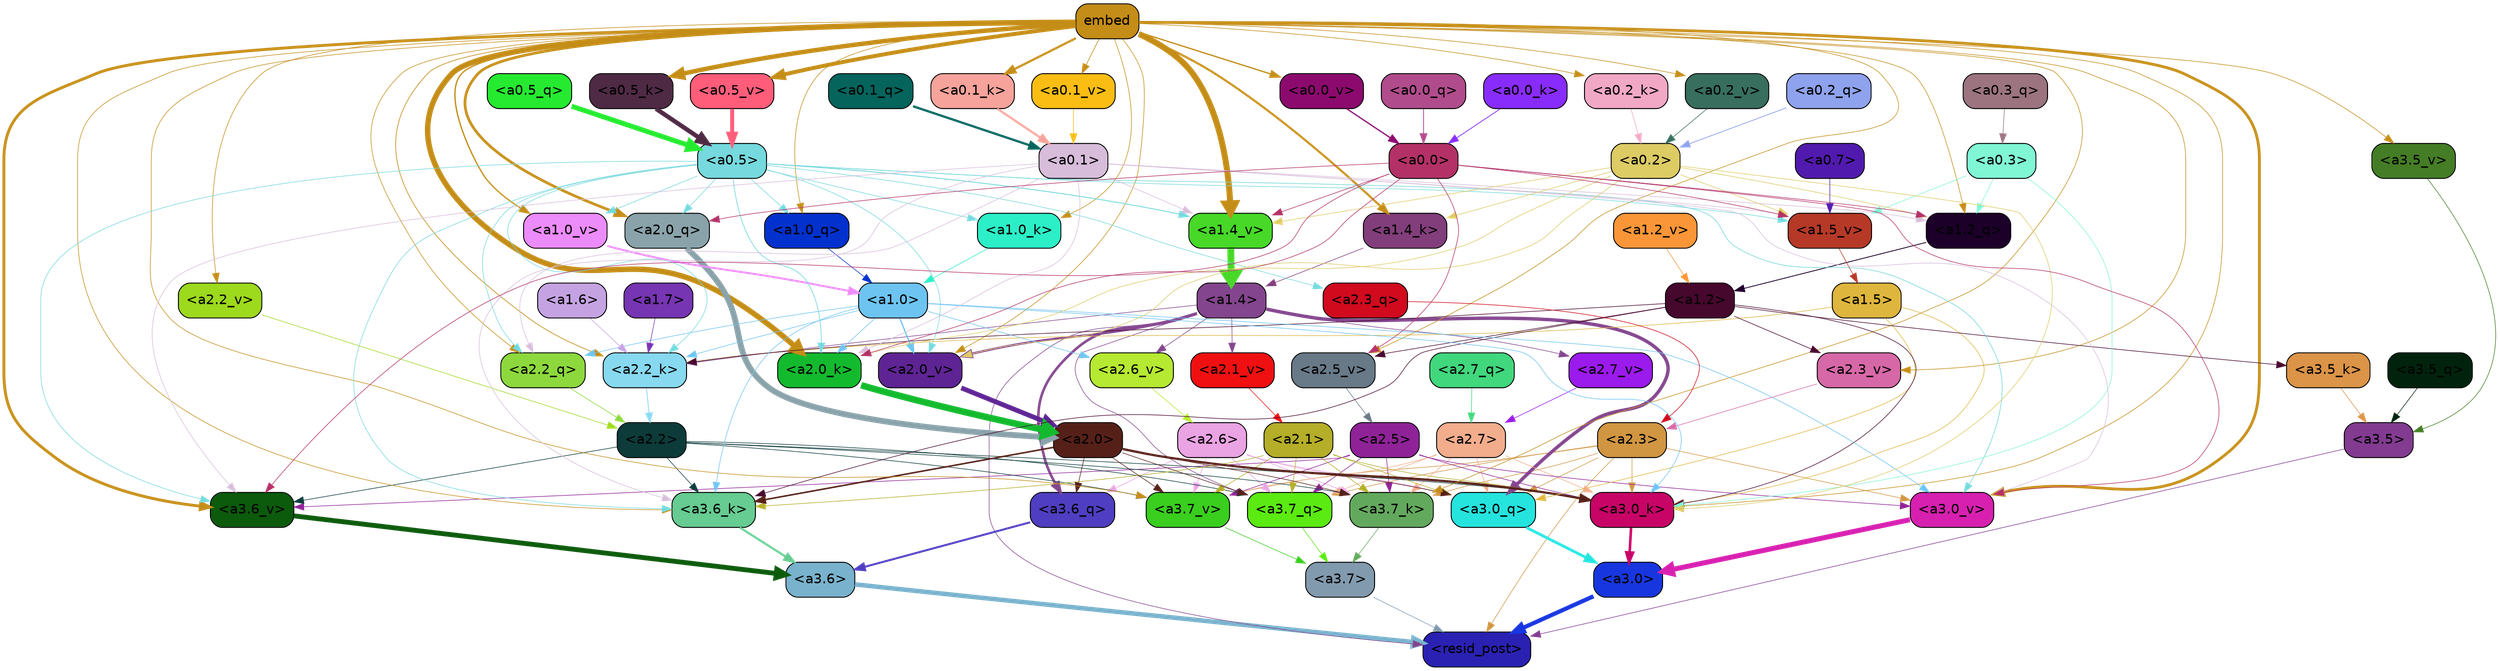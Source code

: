 strict digraph "" {
	graph [bgcolor=transparent,
		layout=dot,
		overlap=false,
		splines=true
	];
	"<a3.7>"	[color=black,
		fillcolor="#829aae",
		fontname=Helvetica,
		shape=box,
		style="filled, rounded"];
	"<resid_post>"	[color=black,
		fillcolor="#2a21b3",
		fontname=Helvetica,
		shape=box,
		style="filled, rounded"];
	"<a3.7>" -> "<resid_post>"	[color="#829aae",
		penwidth=0.6];
	"<a3.6>"	[color=black,
		fillcolor="#79b2cc",
		fontname=Helvetica,
		shape=box,
		style="filled, rounded"];
	"<a3.6>" -> "<resid_post>"	[color="#79b2cc",
		penwidth=4.6696330308914185];
	"<a3.5>"	[color=black,
		fillcolor="#823b91",
		fontname=Helvetica,
		shape=box,
		style="filled, rounded"];
	"<a3.5>" -> "<resid_post>"	[color="#823b91",
		penwidth=0.6];
	"<a3.0>"	[color=black,
		fillcolor="#1836df",
		fontname=Helvetica,
		shape=box,
		style="filled, rounded"];
	"<a3.0>" -> "<resid_post>"	[color="#1836df",
		penwidth=4.282557368278503];
	"<a2.3>"	[color=black,
		fillcolor="#d19642",
		fontname=Helvetica,
		shape=box,
		style="filled, rounded"];
	"<a2.3>" -> "<resid_post>"	[color="#d19642",
		penwidth=0.6];
	"<a3.7_q>"	[color=black,
		fillcolor="#5bea11",
		fontname=Helvetica,
		shape=box,
		style="filled, rounded"];
	"<a2.3>" -> "<a3.7_q>"	[color="#d19642",
		penwidth=0.6];
	"<a3.0_q>"	[color=black,
		fillcolor="#25e4de",
		fontname=Helvetica,
		shape=box,
		style="filled, rounded"];
	"<a2.3>" -> "<a3.0_q>"	[color="#d19642",
		penwidth=0.6];
	"<a3.7_k>"	[color=black,
		fillcolor="#63a95d",
		fontname=Helvetica,
		shape=box,
		style="filled, rounded"];
	"<a2.3>" -> "<a3.7_k>"	[color="#d19642",
		penwidth=0.6];
	"<a3.0_k>"	[color=black,
		fillcolor="#c80467",
		fontname=Helvetica,
		shape=box,
		style="filled, rounded"];
	"<a2.3>" -> "<a3.0_k>"	[color="#d19642",
		penwidth=0.6];
	"<a3.7_v>"	[color=black,
		fillcolor="#3ace1f",
		fontname=Helvetica,
		shape=box,
		style="filled, rounded"];
	"<a2.3>" -> "<a3.7_v>"	[color="#d19642",
		penwidth=0.6];
	"<a3.0_v>"	[color=black,
		fillcolor="#d720b0",
		fontname=Helvetica,
		shape=box,
		style="filled, rounded"];
	"<a2.3>" -> "<a3.0_v>"	[color="#d19642",
		penwidth=0.6];
	"<a1.4>"	[color=black,
		fillcolor="#83458d",
		fontname=Helvetica,
		shape=box,
		style="filled, rounded"];
	"<a1.4>" -> "<resid_post>"	[color="#83458d",
		penwidth=0.6];
	"<a1.4>" -> "<a3.7_q>"	[color="#83458d",
		penwidth=0.6];
	"<a3.6_q>"	[color=black,
		fillcolor="#4f3ec1",
		fontname=Helvetica,
		shape=box,
		style="filled, rounded"];
	"<a1.4>" -> "<a3.6_q>"	[color="#83458d",
		penwidth=2.6073555648326874];
	"<a1.4>" -> "<a3.0_q>"	[color="#83458d",
		penwidth=3.4971605762839317];
	"<a2.2_k>"	[color=black,
		fillcolor="#87d9f0",
		fontname=Helvetica,
		shape=box,
		style="filled, rounded"];
	"<a1.4>" -> "<a2.2_k>"	[color="#83458d",
		penwidth=0.6];
	"<a2.7_v>"	[color=black,
		fillcolor="#9b1aec",
		fontname=Helvetica,
		shape=box,
		style="filled, rounded"];
	"<a1.4>" -> "<a2.7_v>"	[color="#83458d",
		penwidth=0.6];
	"<a2.6_v>"	[color=black,
		fillcolor="#b6e931",
		fontname=Helvetica,
		shape=box,
		style="filled, rounded"];
	"<a1.4>" -> "<a2.6_v>"	[color="#83458d",
		penwidth=0.6];
	"<a2.1_v>"	[color=black,
		fillcolor="#f01011",
		fontname=Helvetica,
		shape=box,
		style="filled, rounded"];
	"<a1.4>" -> "<a2.1_v>"	[color="#83458d",
		penwidth=0.6];
	"<a2.0_v>"	[color=black,
		fillcolor="#5e2494",
		fontname=Helvetica,
		shape=box,
		style="filled, rounded"];
	"<a1.4>" -> "<a2.0_v>"	[color="#83458d",
		penwidth=2.268670678138733];
	"<a3.7_q>" -> "<a3.7>"	[color="#5bea11",
		penwidth=0.6];
	"<a3.6_q>" -> "<a3.6>"	[color="#4f3ec1",
		penwidth=2.03758105635643];
	"<a3.5_q>"	[color=black,
		fillcolor="#01230d",
		fontname=Helvetica,
		shape=box,
		style="filled, rounded"];
	"<a3.5_q>" -> "<a3.5>"	[color="#01230d",
		penwidth=0.6];
	"<a3.0_q>" -> "<a3.0>"	[color="#25e4de",
		penwidth=2.8638100624084473];
	"<a3.7_k>" -> "<a3.7>"	[color="#63a95d",
		penwidth=0.6];
	"<a3.6_k>"	[color=black,
		fillcolor="#66cc91",
		fontname=Helvetica,
		shape=box,
		style="filled, rounded"];
	"<a3.6_k>" -> "<a3.6>"	[color="#66cc91",
		penwidth=2.174198240041733];
	"<a3.5_k>"	[color=black,
		fillcolor="#db9448",
		fontname=Helvetica,
		shape=box,
		style="filled, rounded"];
	"<a3.5_k>" -> "<a3.5>"	[color="#db9448",
		penwidth=0.6];
	"<a3.0_k>" -> "<a3.0>"	[color="#c80467",
		penwidth=2.6274144649505615];
	"<a3.7_v>" -> "<a3.7>"	[color="#3ace1f",
		penwidth=0.6];
	"<a3.6_v>"	[color=black,
		fillcolor="#0c5a0c",
		fontname=Helvetica,
		shape=box,
		style="filled, rounded"];
	"<a3.6_v>" -> "<a3.6>"	[color="#0c5a0c",
		penwidth=5.002329230308533];
	"<a3.5_v>"	[color=black,
		fillcolor="#447d25",
		fontname=Helvetica,
		shape=box,
		style="filled, rounded"];
	"<a3.5_v>" -> "<a3.5>"	[color="#447d25",
		penwidth=0.6];
	"<a3.0_v>" -> "<a3.0>"	[color="#d720b0",
		penwidth=5.188832879066467];
	"<a2.7>"	[color=black,
		fillcolor="#f2ad8c",
		fontname=Helvetica,
		shape=box,
		style="filled, rounded"];
	"<a2.7>" -> "<a3.7_q>"	[color="#f2ad8c",
		penwidth=0.6];
	"<a2.7>" -> "<a3.0_q>"	[color="#f2ad8c",
		penwidth=0.6];
	"<a2.7>" -> "<a3.7_k>"	[color="#f2ad8c",
		penwidth=0.6];
	"<a2.7>" -> "<a3.0_k>"	[color="#f2ad8c",
		penwidth=0.6];
	"<a2.7>" -> "<a3.7_v>"	[color="#f2ad8c",
		penwidth=0.6];
	"<a2.6>"	[color=black,
		fillcolor="#eaa3e3",
		fontname=Helvetica,
		shape=box,
		style="filled, rounded"];
	"<a2.6>" -> "<a3.7_q>"	[color="#eaa3e3",
		penwidth=0.6];
	"<a2.6>" -> "<a3.6_q>"	[color="#eaa3e3",
		penwidth=0.6];
	"<a2.6>" -> "<a3.0_q>"	[color="#eaa3e3",
		penwidth=0.6];
	"<a2.6>" -> "<a3.7_k>"	[color="#eaa3e3",
		penwidth=0.6];
	"<a2.6>" -> "<a3.0_k>"	[color="#eaa3e3",
		penwidth=0.6];
	"<a2.6>" -> "<a3.7_v>"	[color="#eaa3e3",
		penwidth=0.6];
	"<a2.5>"	[color=black,
		fillcolor="#902298",
		fontname=Helvetica,
		shape=box,
		style="filled, rounded"];
	"<a2.5>" -> "<a3.7_q>"	[color="#902298",
		penwidth=0.6];
	"<a2.5>" -> "<a3.7_k>"	[color="#902298",
		penwidth=0.6];
	"<a2.5>" -> "<a3.0_k>"	[color="#902298",
		penwidth=0.6];
	"<a2.5>" -> "<a3.7_v>"	[color="#902298",
		penwidth=0.6];
	"<a2.5>" -> "<a3.6_v>"	[color="#902298",
		penwidth=0.6];
	"<a2.5>" -> "<a3.0_v>"	[color="#902298",
		penwidth=0.6];
	"<a2.2>"	[color=black,
		fillcolor="#0c3b3a",
		fontname=Helvetica,
		shape=box,
		style="filled, rounded"];
	"<a2.2>" -> "<a3.7_q>"	[color="#0c3b3a",
		penwidth=0.6];
	"<a2.2>" -> "<a3.7_k>"	[color="#0c3b3a",
		penwidth=0.6];
	"<a2.2>" -> "<a3.6_k>"	[color="#0c3b3a",
		penwidth=0.6];
	"<a2.2>" -> "<a3.0_k>"	[color="#0c3b3a",
		penwidth=0.6];
	"<a2.2>" -> "<a3.7_v>"	[color="#0c3b3a",
		penwidth=0.6];
	"<a2.2>" -> "<a3.6_v>"	[color="#0c3b3a",
		penwidth=0.6];
	"<a2.1>"	[color=black,
		fillcolor="#b5ae28",
		fontname=Helvetica,
		shape=box,
		style="filled, rounded"];
	"<a2.1>" -> "<a3.7_q>"	[color="#b5ae28",
		penwidth=0.6];
	"<a2.1>" -> "<a3.0_q>"	[color="#b5ae28",
		penwidth=0.6];
	"<a2.1>" -> "<a3.7_k>"	[color="#b5ae28",
		penwidth=0.6];
	"<a2.1>" -> "<a3.6_k>"	[color="#b5ae28",
		penwidth=0.6];
	"<a2.1>" -> "<a3.0_k>"	[color="#b5ae28",
		penwidth=0.6];
	"<a2.1>" -> "<a3.7_v>"	[color="#b5ae28",
		penwidth=0.6];
	"<a2.0>"	[color=black,
		fillcolor="#552018",
		fontname=Helvetica,
		shape=box,
		style="filled, rounded"];
	"<a2.0>" -> "<a3.7_q>"	[color="#552018",
		penwidth=0.6];
	"<a2.0>" -> "<a3.6_q>"	[color="#552018",
		penwidth=0.6];
	"<a2.0>" -> "<a3.0_q>"	[color="#552018",
		penwidth=0.6];
	"<a2.0>" -> "<a3.7_k>"	[color="#552018",
		penwidth=0.6];
	"<a2.0>" -> "<a3.6_k>"	[color="#552018",
		penwidth=1.5568191409111023];
	"<a2.0>" -> "<a3.0_k>"	[color="#552018",
		penwidth=2.270527422428131];
	"<a2.0>" -> "<a3.7_v>"	[color="#552018",
		penwidth=0.6];
	"<a1.5>"	[color=black,
		fillcolor="#dfb63d",
		fontname=Helvetica,
		shape=box,
		style="filled, rounded"];
	"<a1.5>" -> "<a3.0_q>"	[color="#dfb63d",
		penwidth=0.6];
	"<a1.5>" -> "<a3.0_k>"	[color="#dfb63d",
		penwidth=0.6];
	"<a1.5>" -> "<a2.2_k>"	[color="#dfb63d",
		penwidth=0.6];
	embed	[color=black,
		fillcolor="#c48d17",
		fontname=Helvetica,
		shape=box,
		style="filled, rounded"];
	embed -> "<a3.7_k>"	[color="#c48d17",
		penwidth=0.6];
	embed -> "<a3.6_k>"	[color="#c48d17",
		penwidth=0.6];
	embed -> "<a3.0_k>"	[color="#c48d17",
		penwidth=0.6];
	embed -> "<a3.7_v>"	[color="#c48d17",
		penwidth=0.6];
	embed -> "<a3.6_v>"	[color="#c48d17",
		penwidth=2.9588699340820312];
	embed -> "<a3.5_v>"	[color="#c48d17",
		penwidth=0.6];
	embed -> "<a3.0_v>"	[color="#c48d17",
		penwidth=2.8686431646347046];
	"<a2.2_q>"	[color=black,
		fillcolor="#8dd93d",
		fontname=Helvetica,
		shape=box,
		style="filled, rounded"];
	embed -> "<a2.2_q>"	[color="#c48d17",
		penwidth=0.6];
	"<a2.0_q>"	[color=black,
		fillcolor="#8aa3aa",
		fontname=Helvetica,
		shape=box,
		style="filled, rounded"];
	embed -> "<a2.0_q>"	[color="#c48d17",
		penwidth=2.7617180347442627];
	embed -> "<a2.2_k>"	[color="#c48d17",
		penwidth=0.67606520652771];
	"<a2.0_k>"	[color=black,
		fillcolor="#13ba2e",
		fontname=Helvetica,
		shape=box,
		style="filled, rounded"];
	embed -> "<a2.0_k>"	[color="#c48d17",
		penwidth=5.615107178688049];
	"<a2.5_v>"	[color=black,
		fillcolor="#687988",
		fontname=Helvetica,
		shape=box,
		style="filled, rounded"];
	embed -> "<a2.5_v>"	[color="#c48d17",
		penwidth=0.6];
	"<a2.3_v>"	[color=black,
		fillcolor="#d768a7",
		fontname=Helvetica,
		shape=box,
		style="filled, rounded"];
	embed -> "<a2.3_v>"	[color="#c48d17",
		penwidth=0.6];
	"<a2.2_v>"	[color=black,
		fillcolor="#9dd91c",
		fontname=Helvetica,
		shape=box,
		style="filled, rounded"];
	embed -> "<a2.2_v>"	[color="#c48d17",
		penwidth=0.6];
	embed -> "<a2.0_v>"	[color="#c48d17",
		penwidth=0.6];
	"<a1.2_q>"	[color=black,
		fillcolor="#1c002a",
		fontname=Helvetica,
		shape=box,
		style="filled, rounded"];
	embed -> "<a1.2_q>"	[color="#c48d17",
		penwidth=0.6];
	"<a1.0_q>"	[color=black,
		fillcolor="#0331ce",
		fontname=Helvetica,
		shape=box,
		style="filled, rounded"];
	embed -> "<a1.0_q>"	[color="#c48d17",
		penwidth=0.6];
	"<a1.4_k>"	[color=black,
		fillcolor="#823e7b",
		fontname=Helvetica,
		shape=box,
		style="filled, rounded"];
	embed -> "<a1.4_k>"	[color="#c48d17",
		penwidth=2.1468217372894287];
	"<a1.0_k>"	[color=black,
		fillcolor="#2cefc7",
		fontname=Helvetica,
		shape=box,
		style="filled, rounded"];
	embed -> "<a1.0_k>"	[color="#c48d17",
		penwidth=0.6];
	"<a1.4_v>"	[color=black,
		fillcolor="#47d828",
		fontname=Helvetica,
		shape=box,
		style="filled, rounded"];
	embed -> "<a1.4_v>"	[color="#c48d17",
		penwidth=6.189999580383301];
	"<a1.0_v>"	[color=black,
		fillcolor="#ec8bfa",
		fontname=Helvetica,
		shape=box,
		style="filled, rounded"];
	embed -> "<a1.0_v>"	[color="#c48d17",
		penwidth=1.3123979568481445];
	"<a0.5_k>"	[color=black,
		fillcolor="#4f2a44",
		fontname=Helvetica,
		shape=box,
		style="filled, rounded"];
	embed -> "<a0.5_k>"	[color="#c48d17",
		penwidth=4.58268666267395];
	"<a0.2_k>"	[color=black,
		fillcolor="#f1a8c5",
		fontname=Helvetica,
		shape=box,
		style="filled, rounded"];
	embed -> "<a0.2_k>"	[color="#c48d17",
		penwidth=0.6];
	"<a0.1_k>"	[color=black,
		fillcolor="#f5a39b",
		fontname=Helvetica,
		shape=box,
		style="filled, rounded"];
	embed -> "<a0.1_k>"	[color="#c48d17",
		penwidth=2.2296652793884277];
	"<a0.5_v>"	[color=black,
		fillcolor="#ff5d7a",
		fontname=Helvetica,
		shape=box,
		style="filled, rounded"];
	embed -> "<a0.5_v>"	[color="#c48d17",
		penwidth=4.06441330909729];
	"<a0.2_v>"	[color=black,
		fillcolor="#376e5d",
		fontname=Helvetica,
		shape=box,
		style="filled, rounded"];
	embed -> "<a0.2_v>"	[color="#c48d17",
		penwidth=0.6];
	"<a0.1_v>"	[color=black,
		fillcolor="#f9bd14",
		fontname=Helvetica,
		shape=box,
		style="filled, rounded"];
	embed -> "<a0.1_v>"	[color="#c48d17",
		penwidth=0.6574034690856934];
	"<a0.0_v>"	[color=black,
		fillcolor="#8c0a6e",
		fontname=Helvetica,
		shape=box,
		style="filled, rounded"];
	embed -> "<a0.0_v>"	[color="#c48d17",
		penwidth=1.3119869232177734];
	"<a1.2>"	[color=black,
		fillcolor="#47082d",
		fontname=Helvetica,
		shape=box,
		style="filled, rounded"];
	"<a1.2>" -> "<a3.6_k>"	[color="#47082d",
		penwidth=0.6];
	"<a1.2>" -> "<a3.5_k>"	[color="#47082d",
		penwidth=0.6];
	"<a1.2>" -> "<a3.0_k>"	[color="#47082d",
		penwidth=0.6];
	"<a1.2>" -> "<a2.2_k>"	[color="#47082d",
		penwidth=0.6];
	"<a1.2>" -> "<a2.5_v>"	[color="#47082d",
		penwidth=0.6];
	"<a1.2>" -> "<a2.3_v>"	[color="#47082d",
		penwidth=0.6];
	"<a1.0>"	[color=black,
		fillcolor="#6dc4f1",
		fontname=Helvetica,
		shape=box,
		style="filled, rounded"];
	"<a1.0>" -> "<a3.6_k>"	[color="#6dc4f1",
		penwidth=0.6];
	"<a1.0>" -> "<a3.0_k>"	[color="#6dc4f1",
		penwidth=0.6];
	"<a1.0>" -> "<a3.0_v>"	[color="#6dc4f1",
		penwidth=0.6];
	"<a1.0>" -> "<a2.2_q>"	[color="#6dc4f1",
		penwidth=0.6];
	"<a1.0>" -> "<a2.2_k>"	[color="#6dc4f1",
		penwidth=0.6];
	"<a1.0>" -> "<a2.0_k>"	[color="#6dc4f1",
		penwidth=0.6];
	"<a1.0>" -> "<a2.6_v>"	[color="#6dc4f1",
		penwidth=0.6];
	"<a1.0>" -> "<a2.0_v>"	[color="#6dc4f1",
		penwidth=1.27996826171875];
	"<a0.5>"	[color=black,
		fillcolor="#75d9dd",
		fontname=Helvetica,
		shape=box,
		style="filled, rounded"];
	"<a0.5>" -> "<a3.6_k>"	[color="#75d9dd",
		penwidth=0.6];
	"<a0.5>" -> "<a3.6_v>"	[color="#75d9dd",
		penwidth=0.6];
	"<a0.5>" -> "<a3.0_v>"	[color="#75d9dd",
		penwidth=0.6421224474906921];
	"<a2.3_q>"	[color=black,
		fillcolor="#d10a1e",
		fontname=Helvetica,
		shape=box,
		style="filled, rounded"];
	"<a0.5>" -> "<a2.3_q>"	[color="#75d9dd",
		penwidth=0.6];
	"<a0.5>" -> "<a2.2_q>"	[color="#75d9dd",
		penwidth=0.6];
	"<a0.5>" -> "<a2.0_q>"	[color="#75d9dd",
		penwidth=0.6];
	"<a0.5>" -> "<a2.2_k>"	[color="#75d9dd",
		penwidth=0.6];
	"<a0.5>" -> "<a2.0_k>"	[color="#75d9dd",
		penwidth=0.7151575088500977];
	"<a0.5>" -> "<a2.0_v>"	[color="#75d9dd",
		penwidth=0.6];
	"<a0.5>" -> "<a1.0_q>"	[color="#75d9dd",
		penwidth=0.6];
	"<a0.5>" -> "<a1.0_k>"	[color="#75d9dd",
		penwidth=0.6];
	"<a1.5_v>"	[color=black,
		fillcolor="#b63927",
		fontname=Helvetica,
		shape=box,
		style="filled, rounded"];
	"<a0.5>" -> "<a1.5_v>"	[color="#75d9dd",
		penwidth=0.6];
	"<a0.5>" -> "<a1.4_v>"	[color="#75d9dd",
		penwidth=0.8927993774414062];
	"<a0.5>" -> "<a1.0_v>"	[color="#75d9dd",
		penwidth=0.6];
	"<a0.1>"	[color=black,
		fillcolor="#d7bdda",
		fontname=Helvetica,
		shape=box,
		style="filled, rounded"];
	"<a0.1>" -> "<a3.6_k>"	[color="#d7bdda",
		penwidth=0.6];
	"<a0.1>" -> "<a3.6_v>"	[color="#d7bdda",
		penwidth=0.6];
	"<a0.1>" -> "<a3.0_v>"	[color="#d7bdda",
		penwidth=0.6];
	"<a0.1>" -> "<a2.2_q>"	[color="#d7bdda",
		penwidth=0.6];
	"<a0.1>" -> "<a2.0_k>"	[color="#d7bdda",
		penwidth=0.6];
	"<a0.1>" -> "<a1.2_q>"	[color="#d7bdda",
		penwidth=0.6];
	"<a0.1>" -> "<a1.5_v>"	[color="#d7bdda",
		penwidth=0.6];
	"<a0.1>" -> "<a1.4_v>"	[color="#d7bdda",
		penwidth=0.6];
	"<a0.3>"	[color=black,
		fillcolor="#80f6d5",
		fontname=Helvetica,
		shape=box,
		style="filled, rounded"];
	"<a0.3>" -> "<a3.0_k>"	[color="#80f6d5",
		penwidth=0.6];
	"<a0.3>" -> "<a1.2_q>"	[color="#80f6d5",
		penwidth=0.6];
	"<a0.3>" -> "<a1.5_v>"	[color="#80f6d5",
		penwidth=0.6];
	"<a0.2>"	[color=black,
		fillcolor="#ddcb64",
		fontname=Helvetica,
		shape=box,
		style="filled, rounded"];
	"<a0.2>" -> "<a3.0_k>"	[color="#ddcb64",
		penwidth=0.6];
	"<a0.2>" -> "<a2.0_k>"	[color="#ddcb64",
		penwidth=0.6];
	"<a0.2>" -> "<a2.0_v>"	[color="#ddcb64",
		penwidth=0.6];
	"<a0.2>" -> "<a1.2_q>"	[color="#ddcb64",
		penwidth=0.6];
	"<a0.2>" -> "<a1.4_k>"	[color="#ddcb64",
		penwidth=0.6];
	"<a0.2>" -> "<a1.5_v>"	[color="#ddcb64",
		penwidth=0.6];
	"<a0.2>" -> "<a1.4_v>"	[color="#ddcb64",
		penwidth=0.6];
	"<a0.0>"	[color=black,
		fillcolor="#b43167",
		fontname=Helvetica,
		shape=box,
		style="filled, rounded"];
	"<a0.0>" -> "<a3.6_v>"	[color="#b43167",
		penwidth=0.6];
	"<a0.0>" -> "<a3.0_v>"	[color="#b43167",
		penwidth=0.6];
	"<a0.0>" -> "<a2.0_q>"	[color="#b43167",
		penwidth=0.6];
	"<a0.0>" -> "<a2.0_k>"	[color="#b43167",
		penwidth=0.6];
	"<a0.0>" -> "<a2.5_v>"	[color="#b43167",
		penwidth=0.6];
	"<a0.0>" -> "<a1.2_q>"	[color="#b43167",
		penwidth=0.6];
	"<a0.0>" -> "<a1.5_v>"	[color="#b43167",
		penwidth=0.6];
	"<a0.0>" -> "<a1.4_v>"	[color="#b43167",
		penwidth=0.6];
	"<a2.7_q>"	[color=black,
		fillcolor="#40d77d",
		fontname=Helvetica,
		shape=box,
		style="filled, rounded"];
	"<a2.7_q>" -> "<a2.7>"	[color="#40d77d",
		penwidth=0.6];
	"<a2.3_q>" -> "<a2.3>"	[color="#d10a1e",
		penwidth=0.6];
	"<a2.2_q>" -> "<a2.2>"	[color="#8dd93d",
		penwidth=0.6340763568878174];
	"<a2.0_q>" -> "<a2.0>"	[color="#8aa3aa",
		penwidth=6.0160088539123535];
	"<a2.2_k>" -> "<a2.2>"	[color="#87d9f0",
		penwidth=0.7764816284179688];
	"<a2.0_k>" -> "<a2.0>"	[color="#13ba2e",
		penwidth=6.773025274276733];
	"<a2.7_v>" -> "<a2.7>"	[color="#9b1aec",
		penwidth=0.6];
	"<a2.6_v>" -> "<a2.6>"	[color="#b6e931",
		penwidth=0.6];
	"<a2.5_v>" -> "<a2.5>"	[color="#687988",
		penwidth=0.6];
	"<a2.3_v>" -> "<a2.3>"	[color="#d768a7",
		penwidth=0.6];
	"<a2.2_v>" -> "<a2.2>"	[color="#9dd91c",
		penwidth=0.6];
	"<a2.1_v>" -> "<a2.1>"	[color="#f01011",
		penwidth=0.6];
	"<a2.0_v>" -> "<a2.0>"	[color="#5e2494",
		penwidth=4.906715989112854];
	"<a1.7>"	[color=black,
		fillcolor="#7635b2",
		fontname=Helvetica,
		shape=box,
		style="filled, rounded"];
	"<a1.7>" -> "<a2.2_k>"	[color="#7635b2",
		penwidth=0.6];
	"<a1.6>"	[color=black,
		fillcolor="#c5a3e2",
		fontname=Helvetica,
		shape=box,
		style="filled, rounded"];
	"<a1.6>" -> "<a2.2_k>"	[color="#c5a3e2",
		penwidth=0.6];
	"<a1.2_q>" -> "<a1.2>"	[color="#1c002a",
		penwidth=0.836545467376709];
	"<a1.0_q>" -> "<a1.0>"	[color="#0331ce",
		penwidth=0.6];
	"<a1.4_k>" -> "<a1.4>"	[color="#823e7b",
		penwidth=0.6];
	"<a1.0_k>" -> "<a1.0>"	[color="#2cefc7",
		penwidth=0.6];
	"<a1.5_v>" -> "<a1.5>"	[color="#b63927",
		penwidth=0.6];
	"<a1.4_v>" -> "<a1.4>"	[color="#47d828",
		penwidth=7.093163728713989];
	"<a1.2_v>"	[color=black,
		fillcolor="#fb9638",
		fontname=Helvetica,
		shape=box,
		style="filled, rounded"];
	"<a1.2_v>" -> "<a1.2>"	[color="#fb9638",
		penwidth=0.6];
	"<a1.0_v>" -> "<a1.0>"	[color="#ec8bfa",
		penwidth=1.9666723012924194];
	"<a0.7>"	[color=black,
		fillcolor="#511aae",
		fontname=Helvetica,
		shape=box,
		style="filled, rounded"];
	"<a0.7>" -> "<a1.5_v>"	[color="#511aae",
		penwidth=0.6];
	"<a0.5_q>"	[color=black,
		fillcolor="#25ea30",
		fontname=Helvetica,
		shape=box,
		style="filled, rounded"];
	"<a0.5_q>" -> "<a0.5>"	[color="#25ea30",
		penwidth=5.0559651255607605];
	"<a0.3_q>"	[color=black,
		fillcolor="#9c7480",
		fontname=Helvetica,
		shape=box,
		style="filled, rounded"];
	"<a0.3_q>" -> "<a0.3>"	[color="#9c7480",
		penwidth=0.6];
	"<a0.2_q>"	[color=black,
		fillcolor="#8ea2ed",
		fontname=Helvetica,
		shape=box,
		style="filled, rounded"];
	"<a0.2_q>" -> "<a0.2>"	[color="#8ea2ed",
		penwidth=0.7587676048278809];
	"<a0.1_q>"	[color=black,
		fillcolor="#05645c",
		fontname=Helvetica,
		shape=box,
		style="filled, rounded"];
	"<a0.1_q>" -> "<a0.1>"	[color="#05645c",
		penwidth=2.3103086948394775];
	"<a0.0_q>"	[color=black,
		fillcolor="#b14c8c",
		fontname=Helvetica,
		shape=box,
		style="filled, rounded"];
	"<a0.0_q>" -> "<a0.0>"	[color="#b14c8c",
		penwidth=0.8285908699035645];
	"<a0.5_k>" -> "<a0.5>"	[color="#4f2a44",
		penwidth=4.577519536018372];
	"<a0.2_k>" -> "<a0.2>"	[color="#f1a8c5",
		penwidth=0.6];
	"<a0.1_k>" -> "<a0.1>"	[color="#f5a39b",
		penwidth=2.2273199558258057];
	"<a0.0_k>"	[color=black,
		fillcolor="#882cfb",
		fontname=Helvetica,
		shape=box,
		style="filled, rounded"];
	"<a0.0_k>" -> "<a0.0>"	[color="#882cfb",
		penwidth=0.7703166007995605];
	"<a0.5_v>" -> "<a0.5>"	[color="#ff5d7a",
		penwidth=4.062177300453186];
	"<a0.2_v>" -> "<a0.2>"	[color="#376e5d",
		penwidth=0.6];
	"<a0.1_v>" -> "<a0.1>"	[color="#f9bd14",
		penwidth=0.654442310333252];
	"<a0.0_v>" -> "<a0.0>"	[color="#8c0a6e",
		penwidth=1.307939052581787];
}
